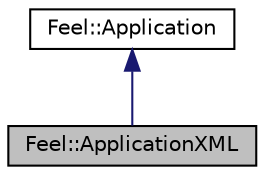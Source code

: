 digraph "Feel::ApplicationXML"
{
 // LATEX_PDF_SIZE
  edge [fontname="Helvetica",fontsize="10",labelfontname="Helvetica",labelfontsize="10"];
  node [fontname="Helvetica",fontsize="10",shape=record];
  Node1 [label="Feel::ApplicationXML",height=0.2,width=0.4,color="black", fillcolor="grey75", style="filled", fontcolor="black",tooltip="XML application."];
  Node2 -> Node1 [dir="back",color="midnightblue",fontsize="10",style="solid",fontname="Helvetica"];
  Node2 [label="Feel::Application",height=0.2,width=0.4,color="black", fillcolor="white", style="filled",URL="$classFeel_1_1Application.html",tooltip="provides information about the Application"];
}
